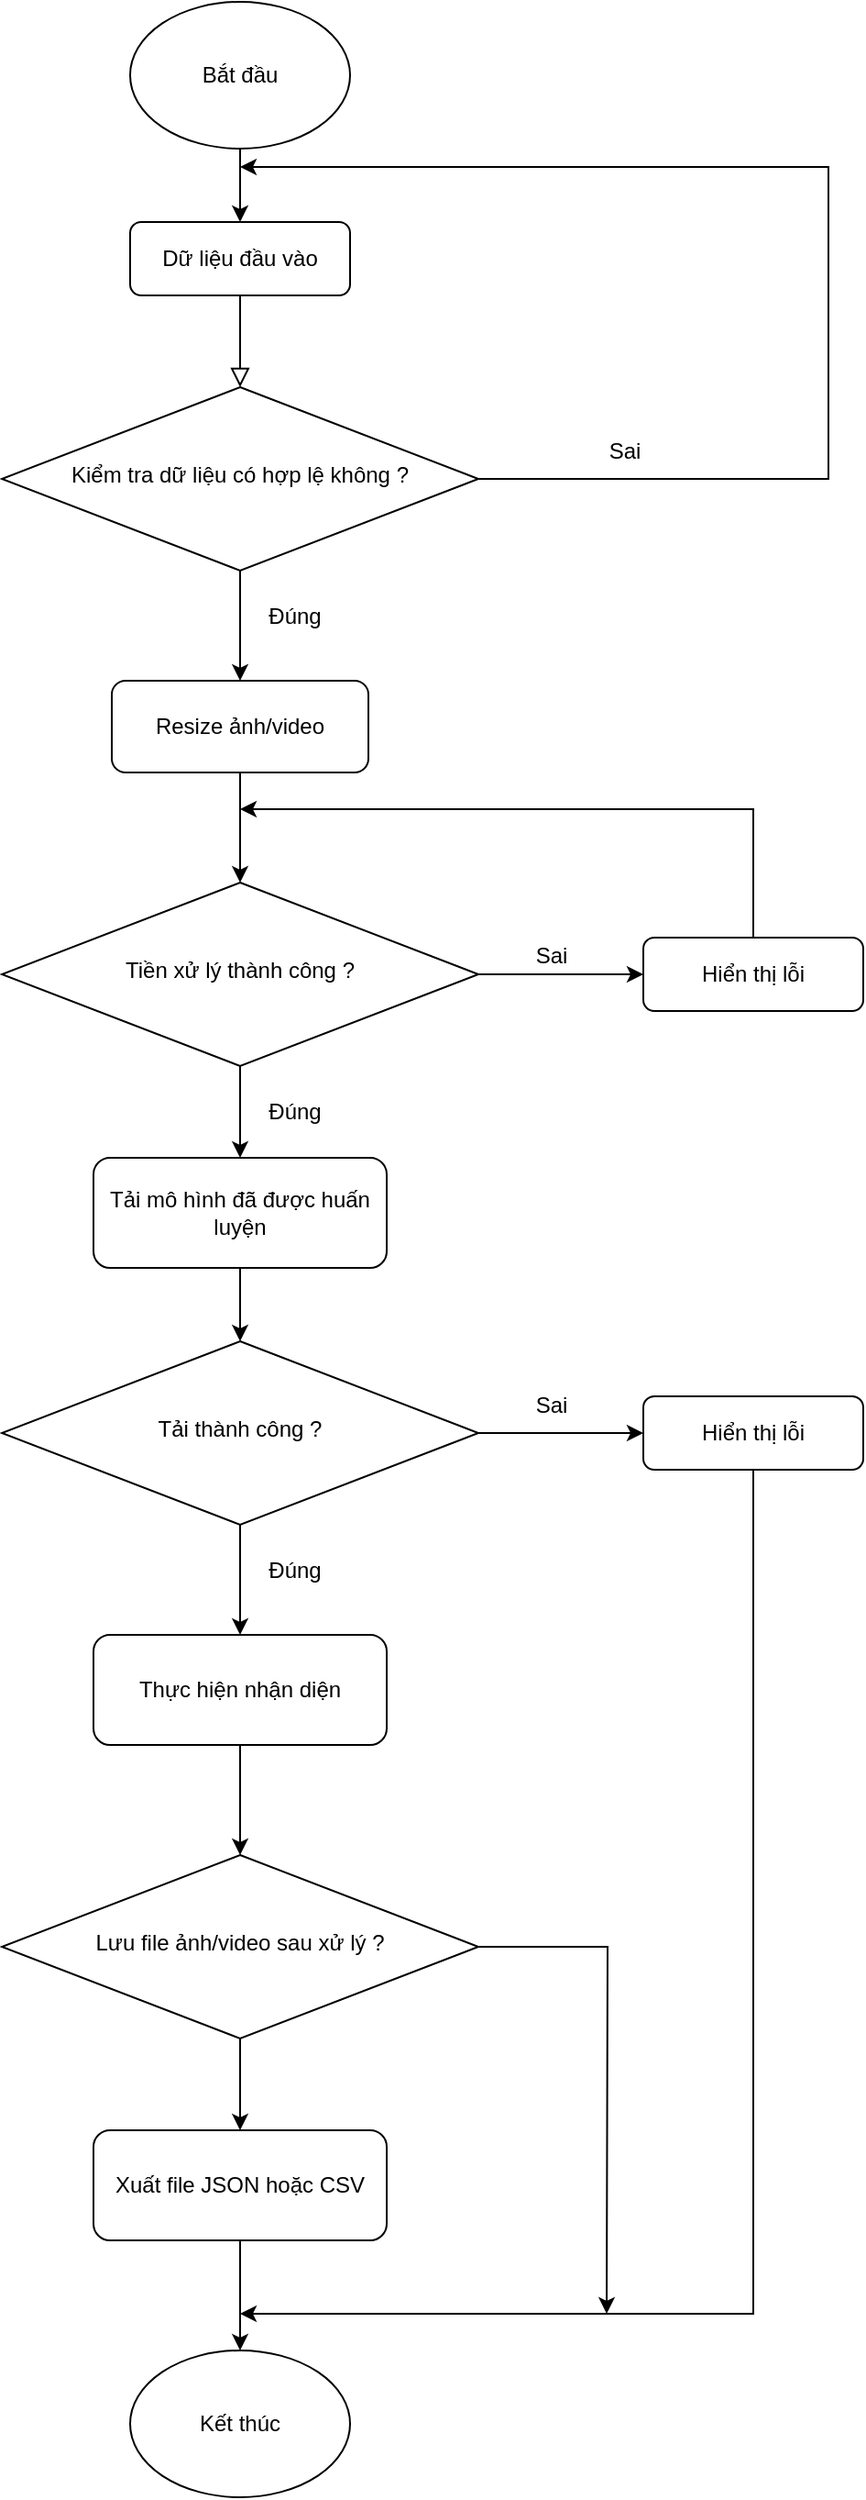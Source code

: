 <mxfile version="24.7.6">
  <diagram id="C5RBs43oDa-KdzZeNtuy" name="Page-1">
    <mxGraphModel dx="1687" dy="918" grid="1" gridSize="10" guides="1" tooltips="1" connect="1" arrows="1" fold="1" page="1" pageScale="1" pageWidth="827" pageHeight="1169" math="0" shadow="0">
      <root>
        <mxCell id="WIyWlLk6GJQsqaUBKTNV-0" />
        <mxCell id="WIyWlLk6GJQsqaUBKTNV-1" parent="WIyWlLk6GJQsqaUBKTNV-0" />
        <mxCell id="WIyWlLk6GJQsqaUBKTNV-2" value="" style="rounded=0;html=1;jettySize=auto;orthogonalLoop=1;fontSize=11;endArrow=block;endFill=0;endSize=8;strokeWidth=1;shadow=0;labelBackgroundColor=none;edgeStyle=orthogonalEdgeStyle;" parent="WIyWlLk6GJQsqaUBKTNV-1" source="WIyWlLk6GJQsqaUBKTNV-3" target="WIyWlLk6GJQsqaUBKTNV-6" edge="1">
          <mxGeometry relative="1" as="geometry" />
        </mxCell>
        <mxCell id="WIyWlLk6GJQsqaUBKTNV-3" value="Dữ liệu đầu vào" style="rounded=1;whiteSpace=wrap;html=1;fontSize=12;glass=0;strokeWidth=1;shadow=0;" parent="WIyWlLk6GJQsqaUBKTNV-1" vertex="1">
          <mxGeometry x="200" y="200" width="120" height="40" as="geometry" />
        </mxCell>
        <mxCell id="vuZeH0igC-iZmNG2mCIm-3" value="" style="edgeStyle=orthogonalEdgeStyle;rounded=0;orthogonalLoop=1;jettySize=auto;html=1;" edge="1" parent="WIyWlLk6GJQsqaUBKTNV-1" source="WIyWlLk6GJQsqaUBKTNV-6" target="WIyWlLk6GJQsqaUBKTNV-12">
          <mxGeometry relative="1" as="geometry" />
        </mxCell>
        <mxCell id="vuZeH0igC-iZmNG2mCIm-5" style="edgeStyle=orthogonalEdgeStyle;rounded=0;orthogonalLoop=1;jettySize=auto;html=1;" edge="1" parent="WIyWlLk6GJQsqaUBKTNV-1" source="WIyWlLk6GJQsqaUBKTNV-6">
          <mxGeometry relative="1" as="geometry">
            <mxPoint x="260" y="170" as="targetPoint" />
            <Array as="points">
              <mxPoint x="581" y="340" />
              <mxPoint x="581" y="170" />
              <mxPoint x="260" y="170" />
            </Array>
          </mxGeometry>
        </mxCell>
        <mxCell id="WIyWlLk6GJQsqaUBKTNV-6" value="Kiểm tra dữ liệu có hợp lệ không ?" style="rhombus;whiteSpace=wrap;html=1;shadow=0;fontFamily=Helvetica;fontSize=12;align=center;strokeWidth=1;spacing=6;spacingTop=-4;" parent="WIyWlLk6GJQsqaUBKTNV-1" vertex="1">
          <mxGeometry x="130" y="290" width="260" height="100" as="geometry" />
        </mxCell>
        <mxCell id="vuZeH0igC-iZmNG2mCIm-10" value="" style="edgeStyle=orthogonalEdgeStyle;rounded=0;orthogonalLoop=1;jettySize=auto;html=1;" edge="1" parent="WIyWlLk6GJQsqaUBKTNV-1" source="WIyWlLk6GJQsqaUBKTNV-12" target="vuZeH0igC-iZmNG2mCIm-8">
          <mxGeometry relative="1" as="geometry">
            <Array as="points">
              <mxPoint x="260" y="510" />
              <mxPoint x="260" y="510" />
            </Array>
          </mxGeometry>
        </mxCell>
        <mxCell id="WIyWlLk6GJQsqaUBKTNV-12" value="Resize ảnh/video" style="rounded=1;whiteSpace=wrap;html=1;fontSize=12;glass=0;strokeWidth=1;shadow=0;" parent="WIyWlLk6GJQsqaUBKTNV-1" vertex="1">
          <mxGeometry x="190" y="450" width="140" height="50" as="geometry" />
        </mxCell>
        <mxCell id="vuZeH0igC-iZmNG2mCIm-6" value="" style="edgeStyle=orthogonalEdgeStyle;rounded=0;orthogonalLoop=1;jettySize=auto;html=1;" edge="1" parent="WIyWlLk6GJQsqaUBKTNV-1" source="vuZeH0igC-iZmNG2mCIm-0" target="WIyWlLk6GJQsqaUBKTNV-3">
          <mxGeometry relative="1" as="geometry" />
        </mxCell>
        <mxCell id="vuZeH0igC-iZmNG2mCIm-0" value="Bắt đầu" style="ellipse;whiteSpace=wrap;html=1;" vertex="1" parent="WIyWlLk6GJQsqaUBKTNV-1">
          <mxGeometry x="200" y="80" width="120" height="80" as="geometry" />
        </mxCell>
        <mxCell id="vuZeH0igC-iZmNG2mCIm-1" value="Kết thúc" style="ellipse;whiteSpace=wrap;html=1;" vertex="1" parent="WIyWlLk6GJQsqaUBKTNV-1">
          <mxGeometry x="200" y="1360" width="120" height="80" as="geometry" />
        </mxCell>
        <mxCell id="vuZeH0igC-iZmNG2mCIm-4" value="Đúng" style="text;html=1;align=center;verticalAlign=middle;whiteSpace=wrap;rounded=0;" vertex="1" parent="WIyWlLk6GJQsqaUBKTNV-1">
          <mxGeometry x="260" y="400" width="60" height="30" as="geometry" />
        </mxCell>
        <mxCell id="vuZeH0igC-iZmNG2mCIm-7" value="Sai" style="text;html=1;align=center;verticalAlign=middle;whiteSpace=wrap;rounded=0;" vertex="1" parent="WIyWlLk6GJQsqaUBKTNV-1">
          <mxGeometry x="440" y="310" width="60" height="30" as="geometry" />
        </mxCell>
        <mxCell id="vuZeH0igC-iZmNG2mCIm-13" value="" style="edgeStyle=orthogonalEdgeStyle;rounded=0;orthogonalLoop=1;jettySize=auto;html=1;" edge="1" parent="WIyWlLk6GJQsqaUBKTNV-1" source="vuZeH0igC-iZmNG2mCIm-8" target="vuZeH0igC-iZmNG2mCIm-12">
          <mxGeometry relative="1" as="geometry" />
        </mxCell>
        <mxCell id="vuZeH0igC-iZmNG2mCIm-17" value="" style="edgeStyle=orthogonalEdgeStyle;rounded=0;orthogonalLoop=1;jettySize=auto;html=1;" edge="1" parent="WIyWlLk6GJQsqaUBKTNV-1" source="vuZeH0igC-iZmNG2mCIm-8" target="vuZeH0igC-iZmNG2mCIm-11">
          <mxGeometry relative="1" as="geometry" />
        </mxCell>
        <mxCell id="vuZeH0igC-iZmNG2mCIm-8" value="Tiền xử lý thành công ?" style="rhombus;whiteSpace=wrap;html=1;shadow=0;fontFamily=Helvetica;fontSize=12;align=center;strokeWidth=1;spacing=6;spacingTop=-4;" vertex="1" parent="WIyWlLk6GJQsqaUBKTNV-1">
          <mxGeometry x="130" y="560" width="260" height="100" as="geometry" />
        </mxCell>
        <mxCell id="vuZeH0igC-iZmNG2mCIm-19" value="" style="edgeStyle=orthogonalEdgeStyle;rounded=0;orthogonalLoop=1;jettySize=auto;html=1;" edge="1" parent="WIyWlLk6GJQsqaUBKTNV-1" source="vuZeH0igC-iZmNG2mCIm-11" target="vuZeH0igC-iZmNG2mCIm-18">
          <mxGeometry relative="1" as="geometry" />
        </mxCell>
        <mxCell id="vuZeH0igC-iZmNG2mCIm-11" value="Tải mô hình đã được huấn luyện" style="rounded=1;whiteSpace=wrap;html=1;fontSize=12;glass=0;strokeWidth=1;shadow=0;" vertex="1" parent="WIyWlLk6GJQsqaUBKTNV-1">
          <mxGeometry x="180" y="710" width="160" height="60" as="geometry" />
        </mxCell>
        <mxCell id="vuZeH0igC-iZmNG2mCIm-16" style="edgeStyle=orthogonalEdgeStyle;rounded=0;orthogonalLoop=1;jettySize=auto;html=1;" edge="1" parent="WIyWlLk6GJQsqaUBKTNV-1" source="vuZeH0igC-iZmNG2mCIm-12">
          <mxGeometry relative="1" as="geometry">
            <mxPoint x="260" y="520" as="targetPoint" />
            <Array as="points">
              <mxPoint x="540" y="520" />
            </Array>
          </mxGeometry>
        </mxCell>
        <mxCell id="vuZeH0igC-iZmNG2mCIm-12" value="Hiển thị lỗi" style="rounded=1;whiteSpace=wrap;html=1;fontSize=12;glass=0;strokeWidth=1;shadow=0;" vertex="1" parent="WIyWlLk6GJQsqaUBKTNV-1">
          <mxGeometry x="480" y="590" width="120" height="40" as="geometry" />
        </mxCell>
        <mxCell id="vuZeH0igC-iZmNG2mCIm-21" value="" style="edgeStyle=orthogonalEdgeStyle;rounded=0;orthogonalLoop=1;jettySize=auto;html=1;" edge="1" parent="WIyWlLk6GJQsqaUBKTNV-1" source="vuZeH0igC-iZmNG2mCIm-18" target="vuZeH0igC-iZmNG2mCIm-20">
          <mxGeometry relative="1" as="geometry" />
        </mxCell>
        <mxCell id="vuZeH0igC-iZmNG2mCIm-31" value="" style="edgeStyle=orthogonalEdgeStyle;rounded=0;orthogonalLoop=1;jettySize=auto;html=1;" edge="1" parent="WIyWlLk6GJQsqaUBKTNV-1" source="vuZeH0igC-iZmNG2mCIm-18" target="vuZeH0igC-iZmNG2mCIm-29">
          <mxGeometry relative="1" as="geometry" />
        </mxCell>
        <mxCell id="vuZeH0igC-iZmNG2mCIm-18" value="Tải thành công ?" style="rhombus;whiteSpace=wrap;html=1;shadow=0;fontFamily=Helvetica;fontSize=12;align=center;strokeWidth=1;spacing=6;spacingTop=-4;" vertex="1" parent="WIyWlLk6GJQsqaUBKTNV-1">
          <mxGeometry x="130" y="810" width="260" height="100" as="geometry" />
        </mxCell>
        <mxCell id="vuZeH0igC-iZmNG2mCIm-38" style="edgeStyle=orthogonalEdgeStyle;rounded=0;orthogonalLoop=1;jettySize=auto;html=1;" edge="1" parent="WIyWlLk6GJQsqaUBKTNV-1" source="vuZeH0igC-iZmNG2mCIm-20">
          <mxGeometry relative="1" as="geometry">
            <mxPoint x="260" y="1340" as="targetPoint" />
            <Array as="points">
              <mxPoint x="540" y="1340" />
            </Array>
          </mxGeometry>
        </mxCell>
        <mxCell id="vuZeH0igC-iZmNG2mCIm-20" value="Hiển thị lỗi" style="rounded=1;whiteSpace=wrap;html=1;fontSize=12;glass=0;strokeWidth=1;shadow=0;" vertex="1" parent="WIyWlLk6GJQsqaUBKTNV-1">
          <mxGeometry x="480" y="840" width="120" height="40" as="geometry" />
        </mxCell>
        <mxCell id="vuZeH0igC-iZmNG2mCIm-22" value="Đúng" style="text;html=1;align=center;verticalAlign=middle;whiteSpace=wrap;rounded=0;" vertex="1" parent="WIyWlLk6GJQsqaUBKTNV-1">
          <mxGeometry x="260" y="670" width="60" height="30" as="geometry" />
        </mxCell>
        <mxCell id="vuZeH0igC-iZmNG2mCIm-23" value="Đúng" style="text;html=1;align=center;verticalAlign=middle;whiteSpace=wrap;rounded=0;" vertex="1" parent="WIyWlLk6GJQsqaUBKTNV-1">
          <mxGeometry x="260" y="920" width="60" height="30" as="geometry" />
        </mxCell>
        <mxCell id="vuZeH0igC-iZmNG2mCIm-26" value="Sai" style="text;html=1;align=center;verticalAlign=middle;whiteSpace=wrap;rounded=0;" vertex="1" parent="WIyWlLk6GJQsqaUBKTNV-1">
          <mxGeometry x="400" y="585" width="60" height="30" as="geometry" />
        </mxCell>
        <mxCell id="vuZeH0igC-iZmNG2mCIm-28" value="Sai" style="text;html=1;align=center;verticalAlign=middle;whiteSpace=wrap;rounded=0;" vertex="1" parent="WIyWlLk6GJQsqaUBKTNV-1">
          <mxGeometry x="400" y="830" width="60" height="30" as="geometry" />
        </mxCell>
        <mxCell id="vuZeH0igC-iZmNG2mCIm-33" value="" style="edgeStyle=orthogonalEdgeStyle;rounded=0;orthogonalLoop=1;jettySize=auto;html=1;" edge="1" parent="WIyWlLk6GJQsqaUBKTNV-1" source="vuZeH0igC-iZmNG2mCIm-29" target="vuZeH0igC-iZmNG2mCIm-32">
          <mxGeometry relative="1" as="geometry" />
        </mxCell>
        <mxCell id="vuZeH0igC-iZmNG2mCIm-29" value="Thực hiện nhận diện" style="rounded=1;whiteSpace=wrap;html=1;fontSize=12;glass=0;strokeWidth=1;shadow=0;" vertex="1" parent="WIyWlLk6GJQsqaUBKTNV-1">
          <mxGeometry x="180" y="970" width="160" height="60" as="geometry" />
        </mxCell>
        <mxCell id="vuZeH0igC-iZmNG2mCIm-35" value="" style="edgeStyle=orthogonalEdgeStyle;rounded=0;orthogonalLoop=1;jettySize=auto;html=1;" edge="1" parent="WIyWlLk6GJQsqaUBKTNV-1" source="vuZeH0igC-iZmNG2mCIm-32" target="vuZeH0igC-iZmNG2mCIm-34">
          <mxGeometry relative="1" as="geometry" />
        </mxCell>
        <mxCell id="vuZeH0igC-iZmNG2mCIm-40" style="edgeStyle=orthogonalEdgeStyle;rounded=0;orthogonalLoop=1;jettySize=auto;html=1;exitX=1;exitY=0.5;exitDx=0;exitDy=0;" edge="1" parent="WIyWlLk6GJQsqaUBKTNV-1" source="vuZeH0igC-iZmNG2mCIm-32">
          <mxGeometry relative="1" as="geometry">
            <mxPoint x="460" y="1340" as="targetPoint" />
          </mxGeometry>
        </mxCell>
        <mxCell id="vuZeH0igC-iZmNG2mCIm-32" value="Lưu file ảnh/video sau xử lý ?" style="rhombus;whiteSpace=wrap;html=1;shadow=0;fontFamily=Helvetica;fontSize=12;align=center;strokeWidth=1;spacing=6;spacingTop=-4;" vertex="1" parent="WIyWlLk6GJQsqaUBKTNV-1">
          <mxGeometry x="130" y="1090" width="260" height="100" as="geometry" />
        </mxCell>
        <mxCell id="vuZeH0igC-iZmNG2mCIm-36" value="" style="edgeStyle=orthogonalEdgeStyle;rounded=0;orthogonalLoop=1;jettySize=auto;html=1;" edge="1" parent="WIyWlLk6GJQsqaUBKTNV-1" source="vuZeH0igC-iZmNG2mCIm-34" target="vuZeH0igC-iZmNG2mCIm-1">
          <mxGeometry relative="1" as="geometry" />
        </mxCell>
        <mxCell id="vuZeH0igC-iZmNG2mCIm-34" value="Xuất file JSON hoặc CSV" style="rounded=1;whiteSpace=wrap;html=1;fontSize=12;glass=0;strokeWidth=1;shadow=0;" vertex="1" parent="WIyWlLk6GJQsqaUBKTNV-1">
          <mxGeometry x="180" y="1240" width="160" height="60" as="geometry" />
        </mxCell>
      </root>
    </mxGraphModel>
  </diagram>
</mxfile>
